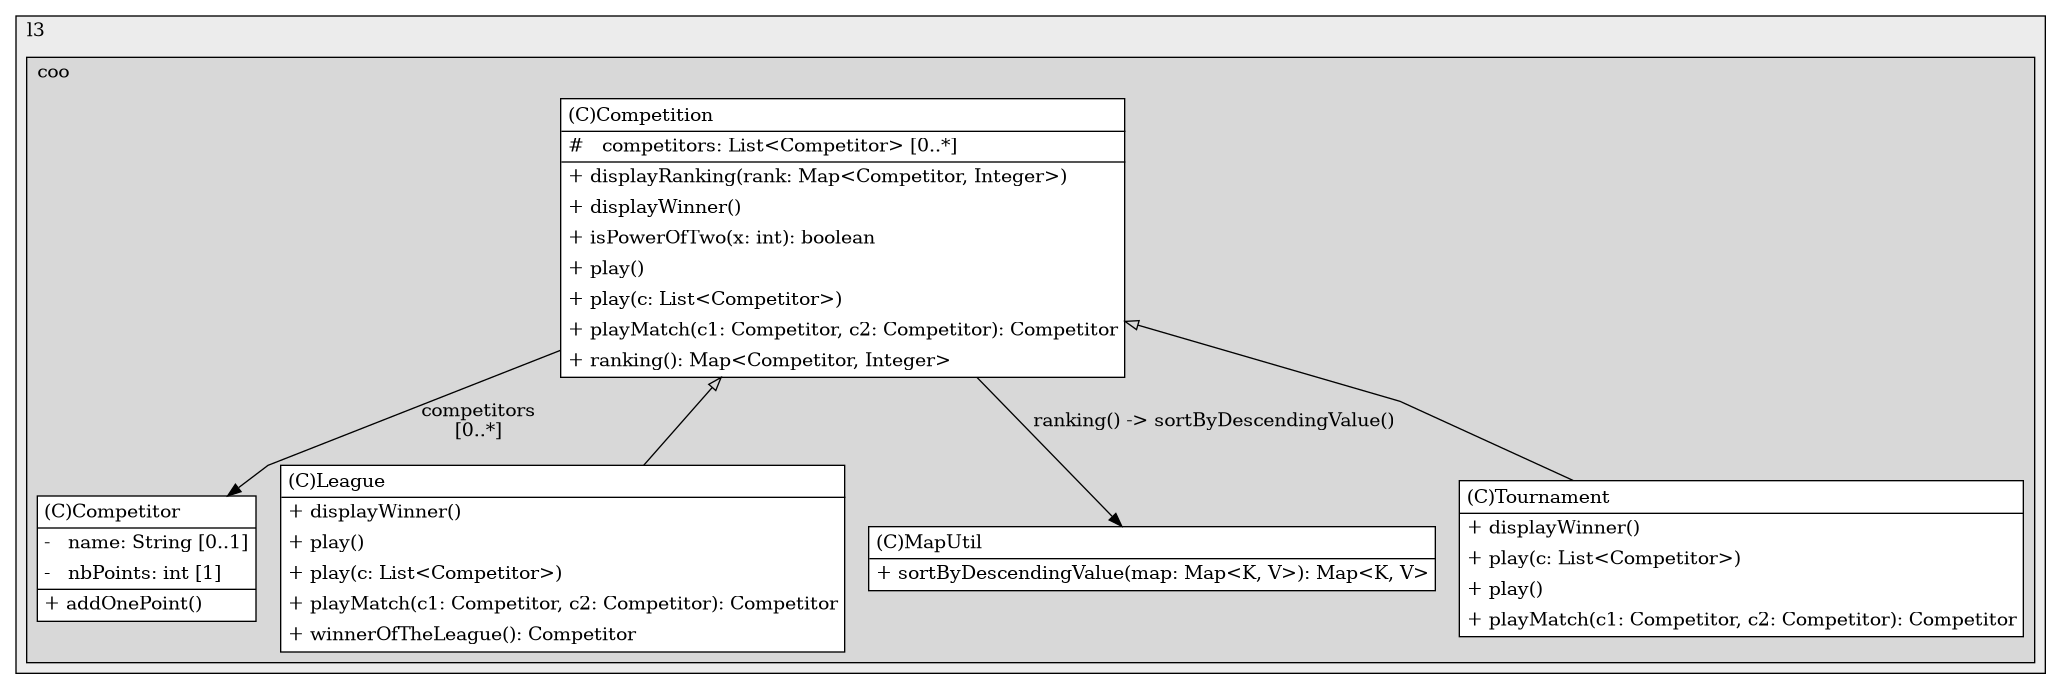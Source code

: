 @startuml

/' diagram meta data start
config=StructureConfiguration;
{
  "projectClassification": {
    "searchMode": "OpenProject", // OpenProject, AllProjects
    "includedProjects": "",
    "pathEndKeywords": "*.impl",
    "isClientPath": "",
    "isClientName": "",
    "isTestPath": "",
    "isTestName": "",
    "isMappingPath": "",
    "isMappingName": "",
    "isDataAccessPath": "",
    "isDataAccessName": "",
    "isDataStructurePath": "",
    "isDataStructureName": "",
    "isInterfaceStructuresPath": "",
    "isInterfaceStructuresName": "",
    "isEntryPointPath": "",
    "isEntryPointName": "",
    "treatFinalFieldsAsMandatory": false
  },
  "graphRestriction": {
    "classPackageExcludeFilter": "",
    "classPackageIncludeFilter": "",
    "classNameExcludeFilter": "",
    "classNameIncludeFilter": "",
    "methodNameExcludeFilter": "",
    "methodNameIncludeFilter": "",
    "removeByInheritance": "", // inheritance/annotation based filtering is done in a second step
    "removeByAnnotation": "",
    "removeByClassPackage": "", // cleanup the graph after inheritance/annotation based filtering is done
    "removeByClassName": "",
    "cutMappings": false,
    "cutEnum": true,
    "cutTests": true,
    "cutClient": true,
    "cutDataAccess": false,
    "cutInterfaceStructures": false,
    "cutDataStructures": false,
    "cutGetterAndSetter": true,
    "cutConstructors": true
  },
  "graphTraversal": {
    "forwardDepth": 6,
    "backwardDepth": 6,
    "classPackageExcludeFilter": "",
    "classPackageIncludeFilter": "",
    "classNameExcludeFilter": "",
    "classNameIncludeFilter": "",
    "methodNameExcludeFilter": "",
    "methodNameIncludeFilter": "",
    "hideMappings": false,
    "hideDataStructures": false,
    "hidePrivateMethods": true,
    "hideInterfaceCalls": true, // indirection: implementation -> interface (is hidden) -> implementation
    "onlyShowApplicationEntryPoints": false, // root node is included
    "useMethodCallsForStructureDiagram": "ForwardOnly" // ForwardOnly, BothDirections, No
  },
  "details": {
    "aggregation": "GroupByClass", // ByClass, GroupByClass, None
    "showClassGenericTypes": true,
    "showMethods": true,
    "showMethodParameterNames": true,
    "showMethodParameterTypes": true,
    "showMethodReturnType": true,
    "showPackageLevels": 2,
    "showDetailedClassStructure": true
  },
  "rootClass": "fil.l3.coo.competitions.Competition",
  "extensionCallbackMethod": "" // qualified.class.name#methodName - signature: public static String method(String)
}
diagram meta data end '/



digraph g {
    rankdir="TB"
    splines=polyline
    

'nodes 
subgraph cluster_3399 { 
   	label=l3
	labeljust=l
	fillcolor="#ececec"
	style=filled
   
   subgraph cluster_1154450340 { 
   	label=coo
	labeljust=l
	fillcolor="#d8d8d8"
	style=filled
   
   Competition737017217[
	label=<<TABLE BORDER="1" CELLBORDER="0" CELLPADDING="4" CELLSPACING="0">
<TR><TD ALIGN="LEFT" >(C)Competition</TD></TR>
<HR/>
<TR><TD ALIGN="LEFT" >#   competitors: List&lt;Competitor&gt; [0..*]</TD></TR>
<HR/>
<TR><TD ALIGN="LEFT" >+ displayRanking(rank: Map&lt;Competitor, Integer&gt;)</TD></TR>
<TR><TD ALIGN="LEFT" >+ displayWinner()</TD></TR>
<TR><TD ALIGN="LEFT" >+ isPowerOfTwo(x: int): boolean</TD></TR>
<TR><TD ALIGN="LEFT" >+ play()</TD></TR>
<TR><TD ALIGN="LEFT" >+ play(c: List&lt;Competitor&gt;)</TD></TR>
<TR><TD ALIGN="LEFT" >+ playMatch(c1: Competitor, c2: Competitor): Competitor</TD></TR>
<TR><TD ALIGN="LEFT" >+ ranking(): Map&lt;Competitor, Integer&gt;</TD></TR>
</TABLE>>
	style=filled
	margin=0
	shape=plaintext
	fillcolor="#FFFFFF"
];

Competitor855064602[
	label=<<TABLE BORDER="1" CELLBORDER="0" CELLPADDING="4" CELLSPACING="0">
<TR><TD ALIGN="LEFT" >(C)Competitor</TD></TR>
<HR/>
<TR><TD ALIGN="LEFT" >-   name: String [0..1]</TD></TR>
<TR><TD ALIGN="LEFT" >-   nbPoints: int [1]</TD></TR>
<HR/>
<TR><TD ALIGN="LEFT" >+ addOnePoint()</TD></TR>
</TABLE>>
	style=filled
	margin=0
	shape=plaintext
	fillcolor="#FFFFFF"
];

League737017217[
	label=<<TABLE BORDER="1" CELLBORDER="0" CELLPADDING="4" CELLSPACING="0">
<TR><TD ALIGN="LEFT" >(C)League</TD></TR>
<HR/>
<TR><TD ALIGN="LEFT" >+ displayWinner()</TD></TR>
<TR><TD ALIGN="LEFT" >+ play()</TD></TR>
<TR><TD ALIGN="LEFT" >+ play(c: List&lt;Competitor&gt;)</TD></TR>
<TR><TD ALIGN="LEFT" >+ playMatch(c1: Competitor, c2: Competitor): Competitor</TD></TR>
<TR><TD ALIGN="LEFT" >+ winnerOfTheLeague(): Competitor</TD></TR>
</TABLE>>
	style=filled
	margin=0
	shape=plaintext
	fillcolor="#FFFFFF"
];

MapUtil250765189[
	label=<<TABLE BORDER="1" CELLBORDER="0" CELLPADDING="4" CELLSPACING="0">
<TR><TD ALIGN="LEFT" >(C)MapUtil</TD></TR>
<HR/>
<TR><TD ALIGN="LEFT" >+ sortByDescendingValue(map: Map&lt;K, V&gt;): Map&lt;K, V&gt;</TD></TR>
</TABLE>>
	style=filled
	margin=0
	shape=plaintext
	fillcolor="#FFFFFF"
];

Tournament737017217[
	label=<<TABLE BORDER="1" CELLBORDER="0" CELLPADDING="4" CELLSPACING="0">
<TR><TD ALIGN="LEFT" >(C)Tournament</TD></TR>
<HR/>
<TR><TD ALIGN="LEFT" >+ displayWinner()</TD></TR>
<TR><TD ALIGN="LEFT" >+ play(c: List&lt;Competitor&gt;)</TD></TR>
<TR><TD ALIGN="LEFT" >+ play()</TD></TR>
<TR><TD ALIGN="LEFT" >+ playMatch(c1: Competitor, c2: Competitor): Competitor</TD></TR>
</TABLE>>
	style=filled
	margin=0
	shape=plaintext
	fillcolor="#FFFFFF"
];
} 
} 

'edges    
Competition737017217 -> Competitor855064602[label="competitors
[0..*]"];
Competition737017217 -> League737017217[arrowhead=none, arrowtail=empty, dir=both];
Competition737017217 -> MapUtil250765189[label="ranking() -> sortByDescendingValue()"];
Competition737017217 -> Tournament737017217[arrowhead=none, arrowtail=empty, dir=both];
    
}
@enduml